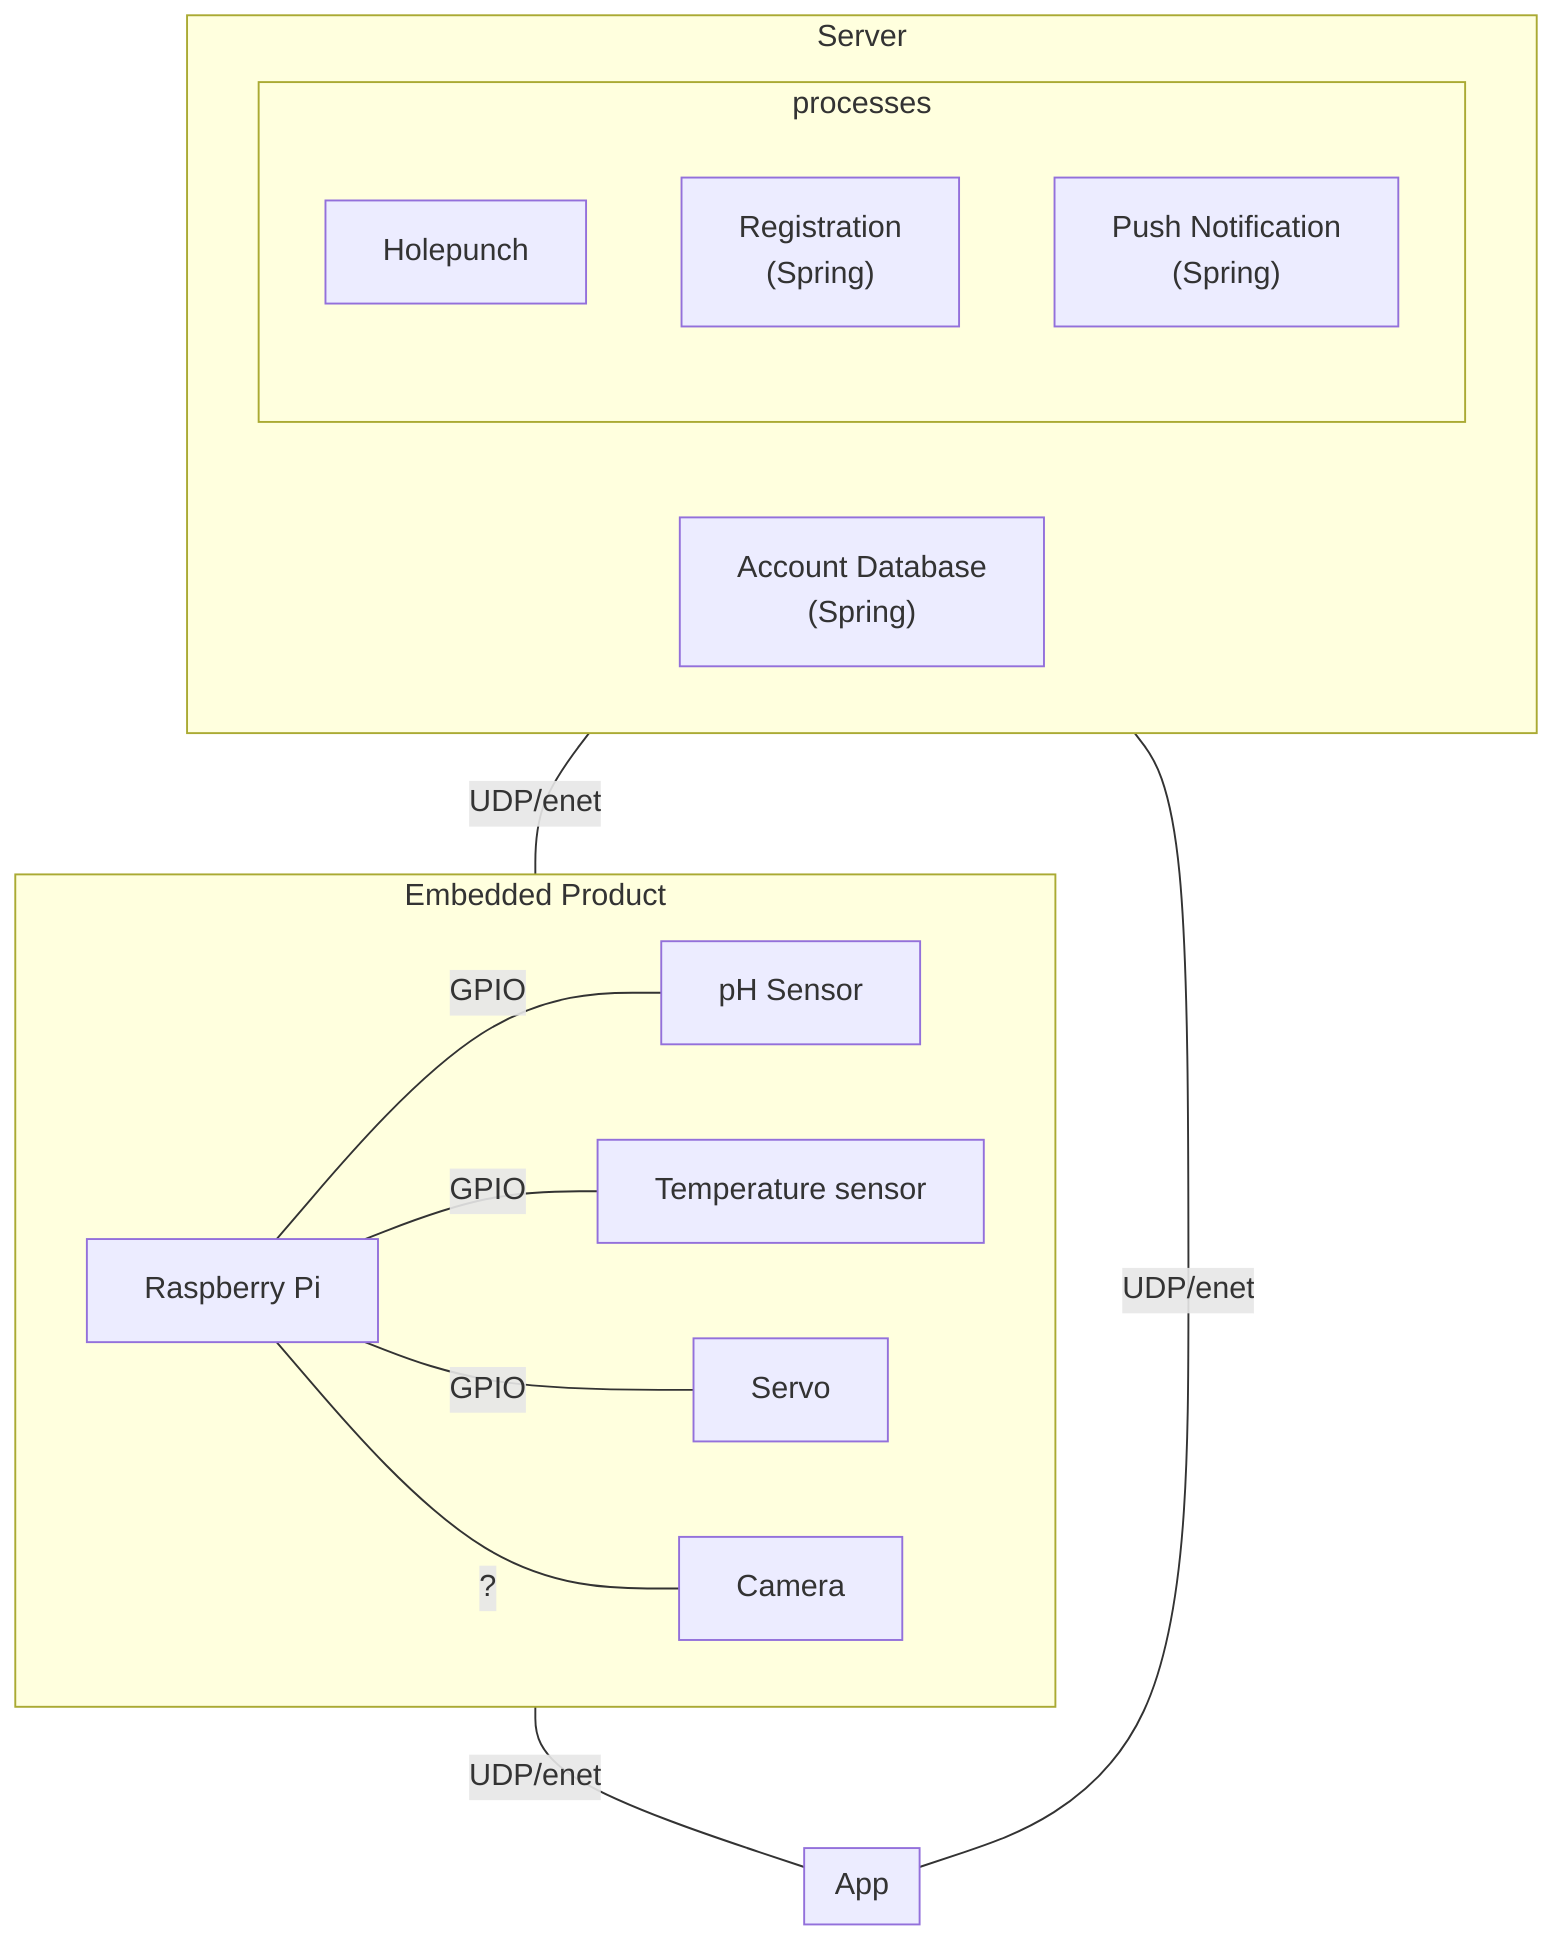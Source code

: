 flowchart TD
    
    subgraph embedded[Embedded Product]
        rpi[Raspberry Pi]
        rpi -- GPIO --- ph[pH Sensor]
        rpi -- GPIO --- temp[Temperature sensor]
        rpi -- GPIO --- servo[Servo]
        rpi -- ? --- camera[Camera]
    end

    subgraph app[App]
    end

    subgraph server[Server]
        subgraph processes
            Holepunch["Holepunch"]
            Registration["Registration\n(Spring)"]
            pushnotification["Push Notification\n(Spring)"]
        end
        Database["Account Database\n(Spring)"]
    end
    
    embedded -- UDP/enet --- app
    server -- UDP/enet --- app
    server -- UDP/enet --- embedded